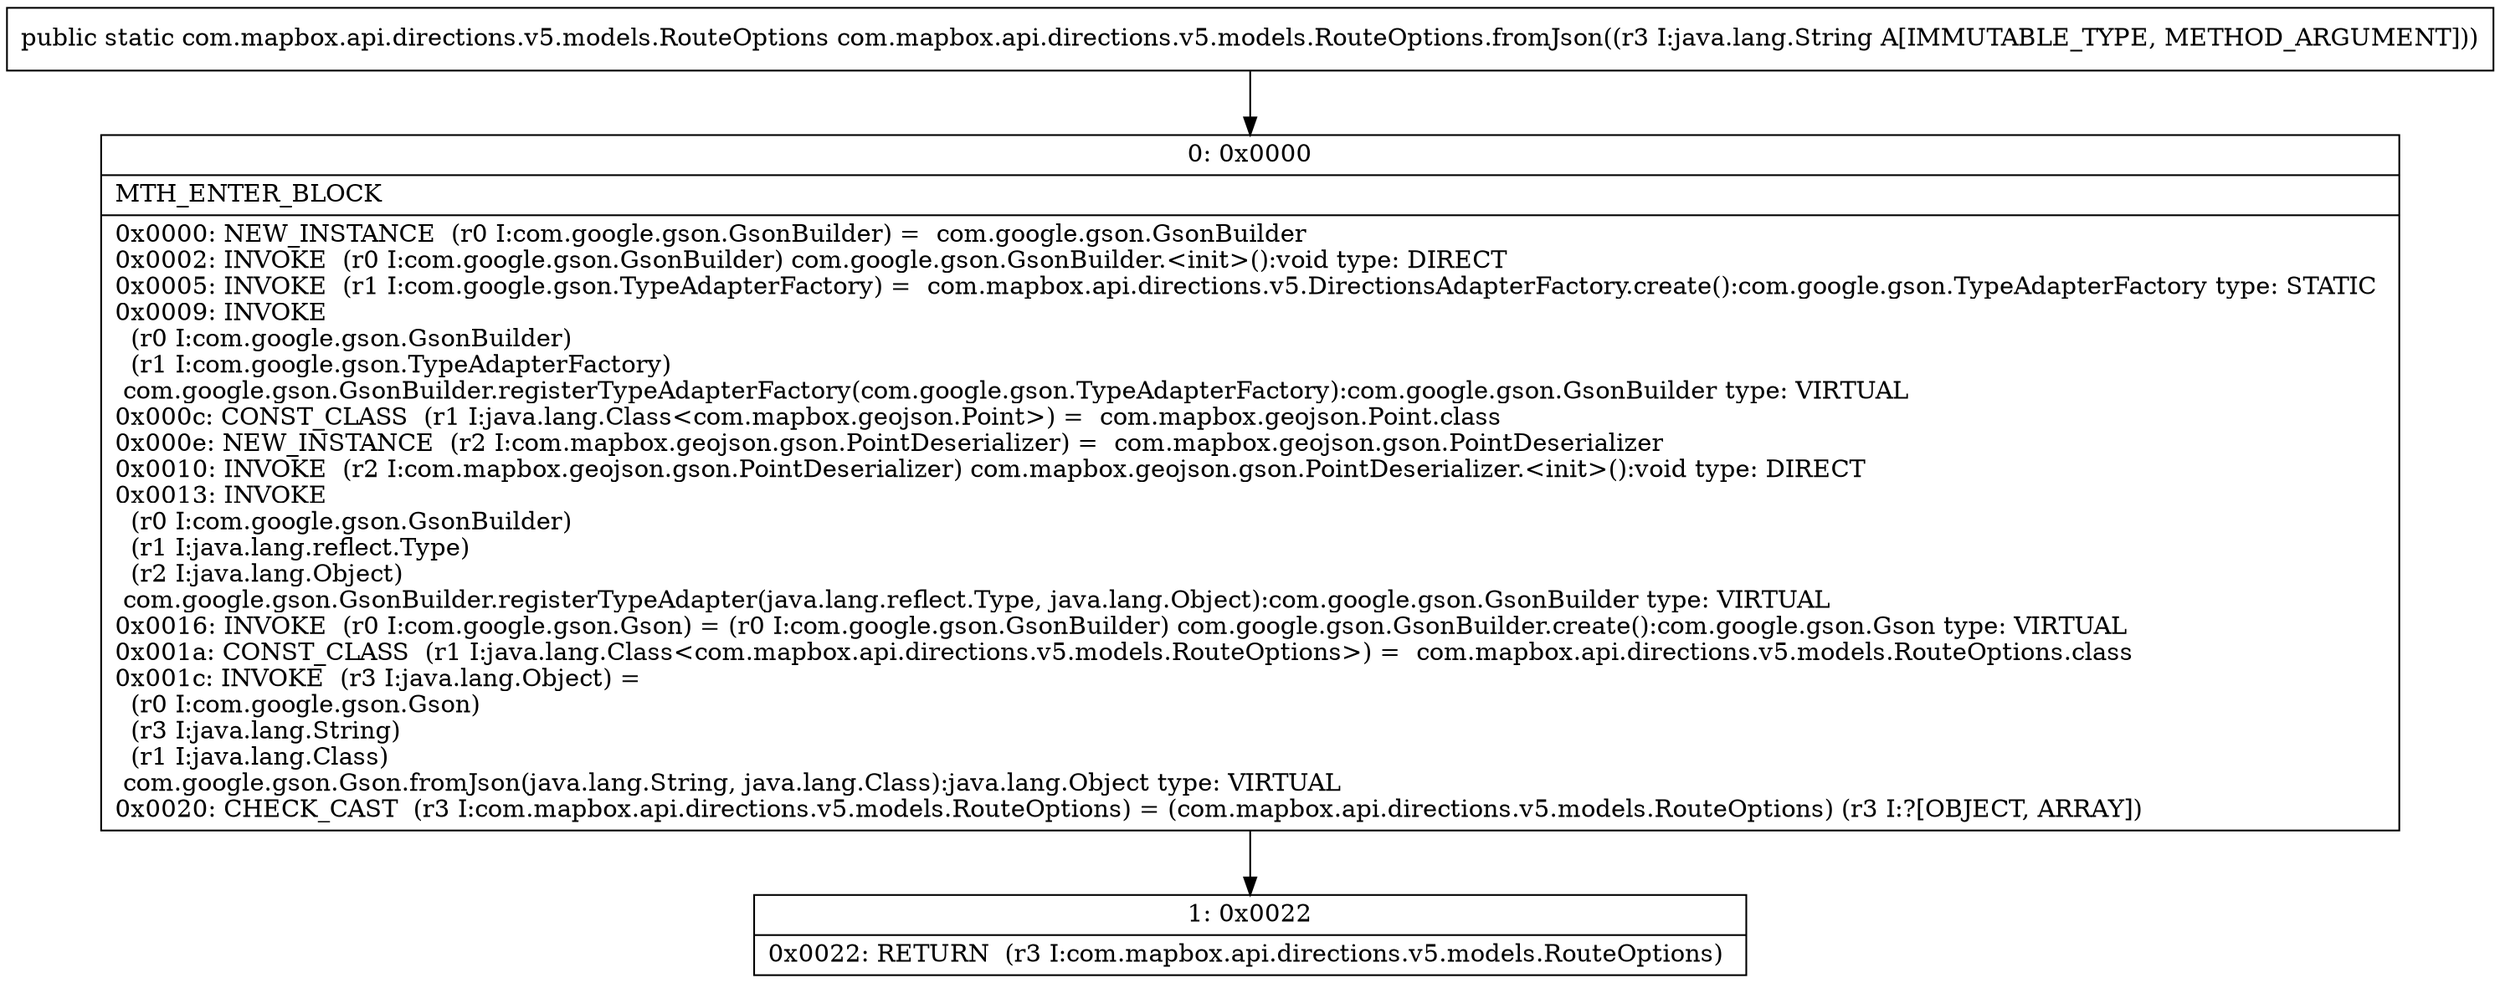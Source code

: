 digraph "CFG forcom.mapbox.api.directions.v5.models.RouteOptions.fromJson(Ljava\/lang\/String;)Lcom\/mapbox\/api\/directions\/v5\/models\/RouteOptions;" {
Node_0 [shape=record,label="{0\:\ 0x0000|MTH_ENTER_BLOCK\l|0x0000: NEW_INSTANCE  (r0 I:com.google.gson.GsonBuilder) =  com.google.gson.GsonBuilder \l0x0002: INVOKE  (r0 I:com.google.gson.GsonBuilder) com.google.gson.GsonBuilder.\<init\>():void type: DIRECT \l0x0005: INVOKE  (r1 I:com.google.gson.TypeAdapterFactory) =  com.mapbox.api.directions.v5.DirectionsAdapterFactory.create():com.google.gson.TypeAdapterFactory type: STATIC \l0x0009: INVOKE  \l  (r0 I:com.google.gson.GsonBuilder)\l  (r1 I:com.google.gson.TypeAdapterFactory)\l com.google.gson.GsonBuilder.registerTypeAdapterFactory(com.google.gson.TypeAdapterFactory):com.google.gson.GsonBuilder type: VIRTUAL \l0x000c: CONST_CLASS  (r1 I:java.lang.Class\<com.mapbox.geojson.Point\>) =  com.mapbox.geojson.Point.class \l0x000e: NEW_INSTANCE  (r2 I:com.mapbox.geojson.gson.PointDeserializer) =  com.mapbox.geojson.gson.PointDeserializer \l0x0010: INVOKE  (r2 I:com.mapbox.geojson.gson.PointDeserializer) com.mapbox.geojson.gson.PointDeserializer.\<init\>():void type: DIRECT \l0x0013: INVOKE  \l  (r0 I:com.google.gson.GsonBuilder)\l  (r1 I:java.lang.reflect.Type)\l  (r2 I:java.lang.Object)\l com.google.gson.GsonBuilder.registerTypeAdapter(java.lang.reflect.Type, java.lang.Object):com.google.gson.GsonBuilder type: VIRTUAL \l0x0016: INVOKE  (r0 I:com.google.gson.Gson) = (r0 I:com.google.gson.GsonBuilder) com.google.gson.GsonBuilder.create():com.google.gson.Gson type: VIRTUAL \l0x001a: CONST_CLASS  (r1 I:java.lang.Class\<com.mapbox.api.directions.v5.models.RouteOptions\>) =  com.mapbox.api.directions.v5.models.RouteOptions.class \l0x001c: INVOKE  (r3 I:java.lang.Object) = \l  (r0 I:com.google.gson.Gson)\l  (r3 I:java.lang.String)\l  (r1 I:java.lang.Class)\l com.google.gson.Gson.fromJson(java.lang.String, java.lang.Class):java.lang.Object type: VIRTUAL \l0x0020: CHECK_CAST  (r3 I:com.mapbox.api.directions.v5.models.RouteOptions) = (com.mapbox.api.directions.v5.models.RouteOptions) (r3 I:?[OBJECT, ARRAY]) \l}"];
Node_1 [shape=record,label="{1\:\ 0x0022|0x0022: RETURN  (r3 I:com.mapbox.api.directions.v5.models.RouteOptions) \l}"];
MethodNode[shape=record,label="{public static com.mapbox.api.directions.v5.models.RouteOptions com.mapbox.api.directions.v5.models.RouteOptions.fromJson((r3 I:java.lang.String A[IMMUTABLE_TYPE, METHOD_ARGUMENT])) }"];
MethodNode -> Node_0;
Node_0 -> Node_1;
}

